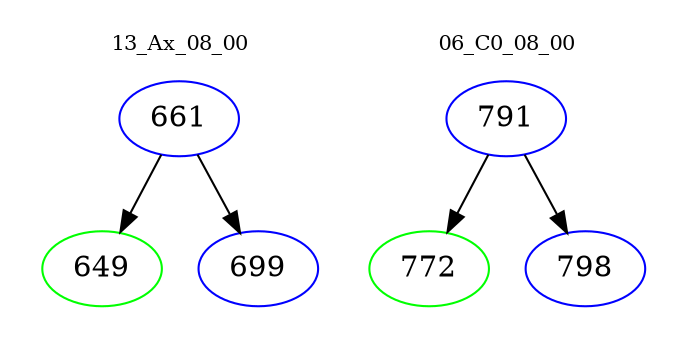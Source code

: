 digraph{
subgraph cluster_0 {
color = white
label = "13_Ax_08_00";
fontsize=10;
T0_661 [label="661", color="blue"]
T0_661 -> T0_649 [color="black"]
T0_649 [label="649", color="green"]
T0_661 -> T0_699 [color="black"]
T0_699 [label="699", color="blue"]
}
subgraph cluster_1 {
color = white
label = "06_C0_08_00";
fontsize=10;
T1_791 [label="791", color="blue"]
T1_791 -> T1_772 [color="black"]
T1_772 [label="772", color="green"]
T1_791 -> T1_798 [color="black"]
T1_798 [label="798", color="blue"]
}
}
